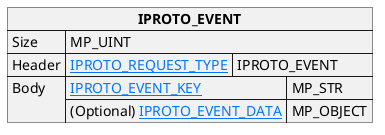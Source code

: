 @startuml

skinparam {
    HyperlinkColor #0077FF
    FontColor #313131
    BorderColor #313131
    BackgroundColor transparent
}

json "**IPROTO_EVENT**" as event {
    "Size": "MP_UINT",
    "Header": {
      "[[https://tarantool.io/en/doc/latest/reference/internals/iproto/keys IPROTO_REQUEST_TYPE]]": "IPROTO_EVENT"
    },
    "Body": {
      "[[https://tarantool.io/en/doc/latest/reference/internals/iproto/keys IPROTO_EVENT_KEY]]": "MP_STR",
      "(Optional) [[https://tarantool.io/en/doc/latest/reference/internals/iproto/keys IPROTO_EVENT_DATA]]": "MP_OBJECT"
    }
}

@enduml
